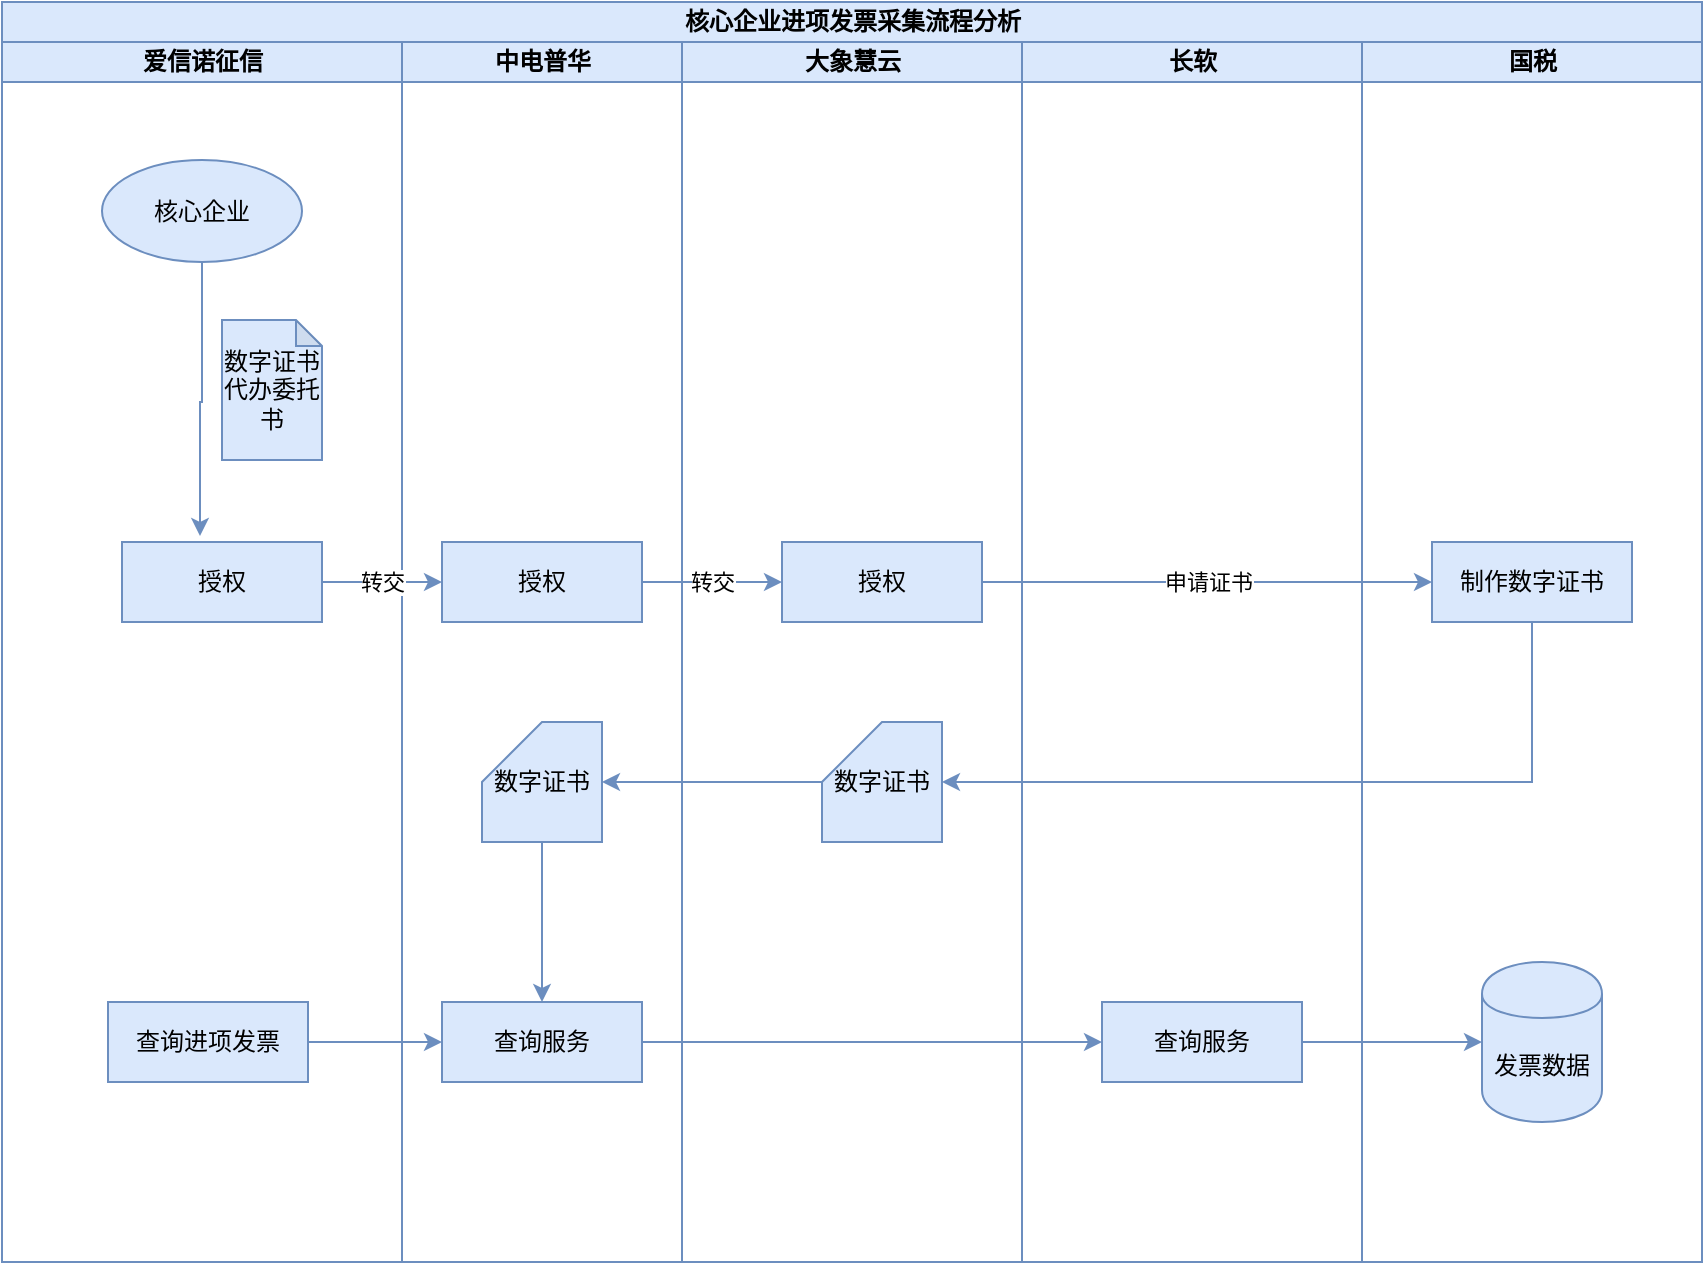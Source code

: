 <mxfile version="11.3.0" type="github" pages="1"><diagram id="fjDcOzFmRFVC-PttO-Ie" name="核心企业"><mxGraphModel dx="1422" dy="793" grid="1" gridSize="10" guides="1" tooltips="1" connect="1" arrows="1" fold="1" page="1" pageScale="1" pageWidth="827" pageHeight="1169" math="0" shadow="0"><root><mxCell id="0"/><mxCell id="1" parent="0"/><mxCell id="XMlFYsHbmBiaD9pvXHCB-17" value="核心企业进项发票采集流程分析" style="swimlane;html=1;childLayout=stackLayout;resizeParent=1;resizeParentMax=0;startSize=20;fillColor=#dae8fc;strokeColor=#6c8ebf;" parent="1" vertex="1"><mxGeometry x="270" y="230" width="850" height="630" as="geometry"/></mxCell><mxCell id="XMlFYsHbmBiaD9pvXHCB-18" value="爱信诺征信" style="swimlane;html=1;startSize=20;fillColor=#dae8fc;strokeColor=#6c8ebf;" parent="XMlFYsHbmBiaD9pvXHCB-17" vertex="1"><mxGeometry y="20" width="200" height="610" as="geometry"/></mxCell><mxCell id="XMlFYsHbmBiaD9pvXHCB-58" style="edgeStyle=orthogonalEdgeStyle;rounded=0;orthogonalLoop=1;jettySize=auto;html=1;entryX=0.39;entryY=-0.075;entryDx=0;entryDy=0;entryPerimeter=0;fillColor=#dae8fc;strokeColor=#6c8ebf;" parent="XMlFYsHbmBiaD9pvXHCB-18" source="XMlFYsHbmBiaD9pvXHCB-48" target="XMlFYsHbmBiaD9pvXHCB-49" edge="1"><mxGeometry relative="1" as="geometry"/></mxCell><mxCell id="XMlFYsHbmBiaD9pvXHCB-48" value="核心企业" style="ellipse;whiteSpace=wrap;html=1;fillColor=#dae8fc;strokeColor=#6c8ebf;" parent="XMlFYsHbmBiaD9pvXHCB-18" vertex="1"><mxGeometry x="50" y="59" width="100" height="51" as="geometry"/></mxCell><mxCell id="XMlFYsHbmBiaD9pvXHCB-49" value="授权" style="rounded=0;whiteSpace=wrap;html=1;fillColor=#dae8fc;strokeColor=#6c8ebf;" parent="XMlFYsHbmBiaD9pvXHCB-18" vertex="1"><mxGeometry x="60" y="250" width="100" height="40" as="geometry"/></mxCell><mxCell id="XMlFYsHbmBiaD9pvXHCB-6" value="数字证书代办委托书" style="shape=note;whiteSpace=wrap;html=1;backgroundOutline=1;darkOpacity=0.05;size=13;fillColor=#dae8fc;strokeColor=#6c8ebf;" parent="XMlFYsHbmBiaD9pvXHCB-18" vertex="1"><mxGeometry x="110" y="139" width="50" height="70" as="geometry"/></mxCell><mxCell id="XMlFYsHbmBiaD9pvXHCB-64" value="查询进项发票" style="rounded=0;whiteSpace=wrap;html=1;fillColor=#dae8fc;strokeColor=#6c8ebf;" parent="XMlFYsHbmBiaD9pvXHCB-18" vertex="1"><mxGeometry x="53" y="480" width="100" height="40" as="geometry"/></mxCell><mxCell id="XMlFYsHbmBiaD9pvXHCB-68" value="" style="edgeStyle=orthogonalEdgeStyle;rounded=0;orthogonalLoop=1;jettySize=auto;html=1;fillColor=#dae8fc;strokeColor=#6c8ebf;" parent="XMlFYsHbmBiaD9pvXHCB-17" source="XMlFYsHbmBiaD9pvXHCB-64" target="XMlFYsHbmBiaD9pvXHCB-63" edge="1"><mxGeometry relative="1" as="geometry"/></mxCell><mxCell id="XMlFYsHbmBiaD9pvXHCB-69" style="edgeStyle=orthogonalEdgeStyle;rounded=0;orthogonalLoop=1;jettySize=auto;html=1;entryX=0;entryY=0.5;entryDx=0;entryDy=0;fillColor=#dae8fc;strokeColor=#6c8ebf;" parent="XMlFYsHbmBiaD9pvXHCB-17" source="XMlFYsHbmBiaD9pvXHCB-63" target="XMlFYsHbmBiaD9pvXHCB-65" edge="1"><mxGeometry relative="1" as="geometry"/></mxCell><mxCell id="XMlFYsHbmBiaD9pvXHCB-70" style="edgeStyle=orthogonalEdgeStyle;rounded=0;orthogonalLoop=1;jettySize=auto;html=1;entryX=0;entryY=0.5;entryDx=0;entryDy=0;fillColor=#dae8fc;strokeColor=#6c8ebf;" parent="XMlFYsHbmBiaD9pvXHCB-17" source="XMlFYsHbmBiaD9pvXHCB-65" target="XMlFYsHbmBiaD9pvXHCB-67" edge="1"><mxGeometry relative="1" as="geometry"/></mxCell><mxCell id="XMlFYsHbmBiaD9pvXHCB-19" value="中电普华" style="swimlane;html=1;startSize=20;fillColor=#dae8fc;strokeColor=#6c8ebf;" parent="XMlFYsHbmBiaD9pvXHCB-17" vertex="1"><mxGeometry x="200" y="20" width="140" height="610" as="geometry"/></mxCell><mxCell id="XMlFYsHbmBiaD9pvXHCB-54" value="授权" style="rounded=0;whiteSpace=wrap;html=1;fillColor=#dae8fc;strokeColor=#6c8ebf;" parent="XMlFYsHbmBiaD9pvXHCB-19" vertex="1"><mxGeometry x="20" y="250" width="100" height="40" as="geometry"/></mxCell><mxCell id="XMlFYsHbmBiaD9pvXHCB-63" value="查询服务" style="rounded=0;whiteSpace=wrap;html=1;fillColor=#dae8fc;strokeColor=#6c8ebf;" parent="XMlFYsHbmBiaD9pvXHCB-19" vertex="1"><mxGeometry x="20" y="480" width="100" height="40" as="geometry"/></mxCell><mxCell id="XMlFYsHbmBiaD9pvXHCB-77" style="edgeStyle=orthogonalEdgeStyle;rounded=0;orthogonalLoop=1;jettySize=auto;html=1;entryX=0.5;entryY=0;entryDx=0;entryDy=0;fillColor=#dae8fc;strokeColor=#6c8ebf;" parent="XMlFYsHbmBiaD9pvXHCB-19" source="XMlFYsHbmBiaD9pvXHCB-16" target="XMlFYsHbmBiaD9pvXHCB-63" edge="1"><mxGeometry relative="1" as="geometry"/></mxCell><mxCell id="XMlFYsHbmBiaD9pvXHCB-16" value="数字证书" style="shape=card;whiteSpace=wrap;html=1;fillColor=#dae8fc;strokeColor=#6c8ebf;" parent="XMlFYsHbmBiaD9pvXHCB-19" vertex="1"><mxGeometry x="40" y="340" width="60" height="60" as="geometry"/></mxCell><mxCell id="XMlFYsHbmBiaD9pvXHCB-20" value="大象慧云" style="swimlane;html=1;startSize=20;fillColor=#dae8fc;strokeColor=#6c8ebf;" parent="XMlFYsHbmBiaD9pvXHCB-17" vertex="1"><mxGeometry x="340" y="20" width="170" height="610" as="geometry"/></mxCell><mxCell id="XMlFYsHbmBiaD9pvXHCB-55" value="授权" style="rounded=0;whiteSpace=wrap;html=1;fillColor=#dae8fc;strokeColor=#6c8ebf;" parent="XMlFYsHbmBiaD9pvXHCB-20" vertex="1"><mxGeometry x="50" y="250" width="100" height="40" as="geometry"/></mxCell><mxCell id="XMlFYsHbmBiaD9pvXHCB-75" value="数字证书" style="shape=card;whiteSpace=wrap;html=1;fillColor=#dae8fc;strokeColor=#6c8ebf;" parent="XMlFYsHbmBiaD9pvXHCB-20" vertex="1"><mxGeometry x="70" y="340" width="60" height="60" as="geometry"/></mxCell><mxCell id="XMlFYsHbmBiaD9pvXHCB-43" value="长软" style="swimlane;html=1;startSize=20;fillColor=#dae8fc;strokeColor=#6c8ebf;" parent="XMlFYsHbmBiaD9pvXHCB-17" vertex="1"><mxGeometry x="510" y="20" width="170" height="610" as="geometry"/></mxCell><mxCell id="XMlFYsHbmBiaD9pvXHCB-65" value="查询服务" style="rounded=0;whiteSpace=wrap;html=1;fillColor=#dae8fc;strokeColor=#6c8ebf;" parent="XMlFYsHbmBiaD9pvXHCB-43" vertex="1"><mxGeometry x="40" y="480" width="100" height="40" as="geometry"/></mxCell><mxCell id="XMlFYsHbmBiaD9pvXHCB-44" value="国税" style="swimlane;html=1;startSize=20;fillColor=#dae8fc;strokeColor=#6c8ebf;" parent="XMlFYsHbmBiaD9pvXHCB-17" vertex="1"><mxGeometry x="680" y="20" width="170" height="610" as="geometry"/></mxCell><mxCell id="XMlFYsHbmBiaD9pvXHCB-57" value="制作数字证书" style="rounded=0;whiteSpace=wrap;html=1;fillColor=#dae8fc;strokeColor=#6c8ebf;" parent="XMlFYsHbmBiaD9pvXHCB-44" vertex="1"><mxGeometry x="35" y="250" width="100" height="40" as="geometry"/></mxCell><mxCell id="XMlFYsHbmBiaD9pvXHCB-67" value="发票数据" style="shape=cylinder;whiteSpace=wrap;html=1;boundedLbl=1;backgroundOutline=1;fillColor=#dae8fc;strokeColor=#6c8ebf;" parent="XMlFYsHbmBiaD9pvXHCB-44" vertex="1"><mxGeometry x="60" y="460" width="60" height="80" as="geometry"/></mxCell><mxCell id="XMlFYsHbmBiaD9pvXHCB-59" value="转交" style="edgeStyle=orthogonalEdgeStyle;rounded=0;orthogonalLoop=1;jettySize=auto;html=1;fillColor=#dae8fc;strokeColor=#6c8ebf;" parent="XMlFYsHbmBiaD9pvXHCB-17" source="XMlFYsHbmBiaD9pvXHCB-49" target="XMlFYsHbmBiaD9pvXHCB-54" edge="1"><mxGeometry relative="1" as="geometry"/></mxCell><mxCell id="XMlFYsHbmBiaD9pvXHCB-60" value="转交" style="edgeStyle=orthogonalEdgeStyle;rounded=0;orthogonalLoop=1;jettySize=auto;html=1;fillColor=#dae8fc;strokeColor=#6c8ebf;" parent="XMlFYsHbmBiaD9pvXHCB-17" source="XMlFYsHbmBiaD9pvXHCB-54" target="XMlFYsHbmBiaD9pvXHCB-55" edge="1"><mxGeometry relative="1" as="geometry"/></mxCell><mxCell id="XMlFYsHbmBiaD9pvXHCB-62" value="申请证书" style="edgeStyle=orthogonalEdgeStyle;rounded=0;orthogonalLoop=1;jettySize=auto;html=1;entryX=0;entryY=0.5;entryDx=0;entryDy=0;fillColor=#dae8fc;strokeColor=#6c8ebf;" parent="XMlFYsHbmBiaD9pvXHCB-17" source="XMlFYsHbmBiaD9pvXHCB-55" target="XMlFYsHbmBiaD9pvXHCB-57" edge="1"><mxGeometry relative="1" as="geometry"/></mxCell><mxCell id="XMlFYsHbmBiaD9pvXHCB-74" style="edgeStyle=orthogonalEdgeStyle;rounded=0;orthogonalLoop=1;jettySize=auto;html=1;entryX=1;entryY=0.5;entryDx=0;entryDy=0;entryPerimeter=0;fillColor=#dae8fc;strokeColor=#6c8ebf;" parent="XMlFYsHbmBiaD9pvXHCB-17" source="XMlFYsHbmBiaD9pvXHCB-57" target="XMlFYsHbmBiaD9pvXHCB-75" edge="1"><mxGeometry relative="1" as="geometry"><mxPoint x="490" y="390" as="targetPoint"/><Array as="points"><mxPoint x="765" y="390"/></Array></mxGeometry></mxCell><mxCell id="XMlFYsHbmBiaD9pvXHCB-76" style="edgeStyle=orthogonalEdgeStyle;rounded=0;orthogonalLoop=1;jettySize=auto;html=1;entryX=1;entryY=0.5;entryDx=0;entryDy=0;entryPerimeter=0;fillColor=#dae8fc;strokeColor=#6c8ebf;" parent="XMlFYsHbmBiaD9pvXHCB-17" source="XMlFYsHbmBiaD9pvXHCB-75" target="XMlFYsHbmBiaD9pvXHCB-16" edge="1"><mxGeometry relative="1" as="geometry"/></mxCell></root></mxGraphModel></diagram></mxfile>